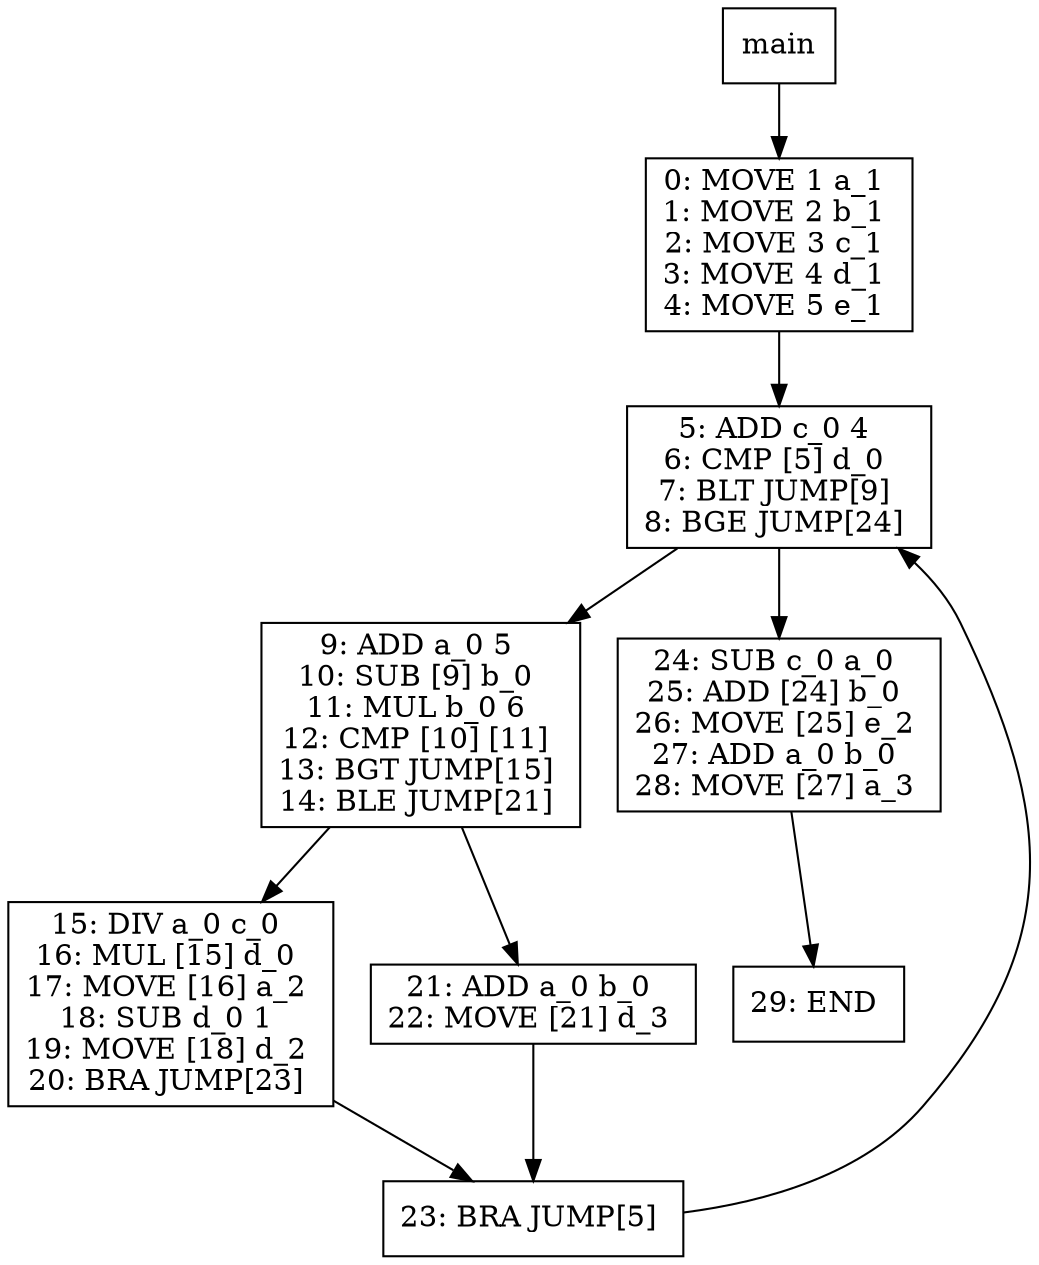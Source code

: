 digraph test023 {
node [shape=box]
1[label="main"]
1 -> 3
3[label="0: MOVE 1 a_1 
1: MOVE 2 b_1 
2: MOVE 3 c_1 
3: MOVE 4 d_1 
4: MOVE 5 e_1 
"]
3 -> 8
8[label="5: ADD c_0 4 
6: CMP [5] d_0 
7: BLT JUMP[9] 
8: BGE JUMP[24] 
"]
8 -> 10
10[label="9: ADD a_0 5 
10: SUB [9] b_0 
11: MUL b_0 6 
12: CMP [10] [11] 
13: BGT JUMP[15] 
14: BLE JUMP[21] 
"]
10 -> 12
12[label="15: DIV a_0 c_0 
16: MUL [15] d_0 
17: MOVE [16] a_2 
18: SUB d_0 1 
19: MOVE [18] d_2 
20: BRA JUMP[23] 
"]
12 -> 11
11[label="23: BRA JUMP[5] 
"]
11 -> 8
10 -> 14
14[label="21: ADD a_0 b_0 
22: MOVE [21] d_3 
"]
14 -> 11
8 -> 9
9[label="24: SUB c_0 a_0 
25: ADD [24] b_0 
26: MOVE [25] e_2 
27: ADD a_0 b_0 
28: MOVE [27] a_3 
"]
9 -> 17
17[label="29: END 
"]
}
